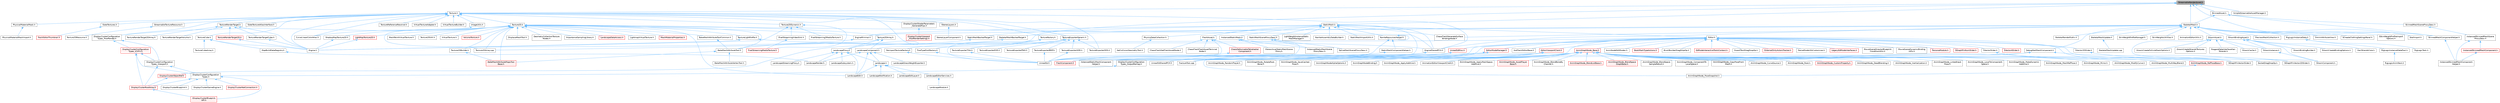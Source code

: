digraph "StreamableRenderAsset.h"
{
 // INTERACTIVE_SVG=YES
 // LATEX_PDF_SIZE
  bgcolor="transparent";
  edge [fontname=Helvetica,fontsize=10,labelfontname=Helvetica,labelfontsize=10];
  node [fontname=Helvetica,fontsize=10,shape=box,height=0.2,width=0.4];
  Node1 [id="Node000001",label="StreamableRenderAsset.h",height=0.2,width=0.4,color="gray40", fillcolor="grey60", style="filled", fontcolor="black",tooltip=" "];
  Node1 -> Node2 [id="edge1_Node000001_Node000002",dir="back",color="steelblue1",style="solid",tooltip=" "];
  Node2 [id="Node000002",label="LandscapeComponent.h",height=0.2,width=0.4,color="grey40", fillcolor="white", style="filled",URL="$d4/dba/LandscapeComponent_8h.html",tooltip=" "];
  Node2 -> Node3 [id="edge2_Node000002_Node000003",dir="back",color="steelblue1",style="solid",tooltip=" "];
  Node3 [id="Node000003",label="Landscape.h",height=0.2,width=0.4,color="grey40", fillcolor="white", style="filled",URL="$d5/dd6/Landscape_8h.html",tooltip=" "];
  Node3 -> Node4 [id="edge3_Node000003_Node000004",dir="back",color="steelblue1",style="solid",tooltip=" "];
  Node4 [id="Node000004",label="LandscapeEdit.h",height=0.2,width=0.4,color="grey40", fillcolor="white", style="filled",URL="$df/d61/LandscapeEdit_8h.html",tooltip=" "];
  Node3 -> Node5 [id="edge4_Node000003_Node000005",dir="back",color="steelblue1",style="solid",tooltip=" "];
  Node5 [id="Node000005",label="LandscapeEditLayer.h",height=0.2,width=0.4,color="grey40", fillcolor="white", style="filled",URL="$d2/d34/LandscapeEditLayer_8h.html",tooltip=" "];
  Node3 -> Node6 [id="edge5_Node000003_Node000006",dir="back",color="steelblue1",style="solid",tooltip=" "];
  Node6 [id="Node000006",label="LandscapeEditorServices.h",height=0.2,width=0.4,color="grey40", fillcolor="white", style="filled",URL="$d0/de9/LandscapeEditorServices_8h.html",tooltip=" "];
  Node6 -> Node7 [id="edge6_Node000006_Node000007",dir="back",color="steelblue1",style="solid",tooltip=" "];
  Node7 [id="Node000007",label="LandscapeModule.h",height=0.2,width=0.4,color="grey40", fillcolor="white", style="filled",URL="$db/d88/LandscapeModule_8h.html",tooltip=" "];
  Node3 -> Node8 [id="edge7_Node000003_Node000008",dir="back",color="steelblue1",style="solid",tooltip=" "];
  Node8 [id="Node000008",label="LandscapeNotification.h",height=0.2,width=0.4,color="grey40", fillcolor="white", style="filled",URL="$d7/de3/LandscapeNotification_8h.html",tooltip=" "];
  Node2 -> Node4 [id="edge8_Node000002_Node000004",dir="back",color="steelblue1",style="solid",tooltip=" "];
  Node2 -> Node9 [id="edge9_Node000002_Node000009",dir="back",color="steelblue1",style="solid",tooltip=" "];
  Node9 [id="Node000009",label="LandscapeGrassWeightExporter.h",height=0.2,width=0.4,color="grey40", fillcolor="white", style="filled",URL="$de/d64/LandscapeGrassWeightExporter_8h.html",tooltip=" "];
  Node2 -> Node10 [id="edge10_Node000002_Node000010",dir="back",color="steelblue1",style="solid",tooltip=" "];
  Node10 [id="Node000010",label="LandscapeRender.h",height=0.2,width=0.4,color="grey40", fillcolor="white", style="filled",URL="$df/d67/LandscapeRender_8h.html",tooltip=" "];
  Node1 -> Node11 [id="edge11_Node000001_Node000011",dir="back",color="steelblue1",style="solid",tooltip=" "];
  Node11 [id="Node000011",label="SimpleStreamableAssetManager.h",height=0.2,width=0.4,color="grey40", fillcolor="white", style="filled",URL="$df/d02/SimpleStreamableAssetManager_8h.html",tooltip=" "];
  Node1 -> Node12 [id="edge12_Node000001_Node000012",dir="back",color="steelblue1",style="solid",tooltip=" "];
  Node12 [id="Node000012",label="SkeletalMesh.h",height=0.2,width=0.4,color="grey40", fillcolor="white", style="filled",URL="$d6/de7/SkeletalMesh_8h.html",tooltip=" "];
  Node12 -> Node13 [id="edge13_Node000012_Node000013",dir="back",color="steelblue1",style="solid",tooltip=" "];
  Node13 [id="Node000013",label="AnimationEditorUtils.h",height=0.2,width=0.4,color="grey40", fillcolor="white", style="filled",URL="$df/d23/AnimationEditorUtils_8h.html",tooltip=" "];
  Node12 -> Node14 [id="edge14_Node000012_Node000014",dir="back",color="steelblue1",style="solid",tooltip=" "];
  Node14 [id="Node000014",label="ChaosFleshGenerateSurface\lBindingsNode.h",height=0.2,width=0.4,color="grey40", fillcolor="white", style="filled",URL="$db/dca/ChaosFleshGenerateSurfaceBindingsNode_8h.html",tooltip=" "];
  Node12 -> Node15 [id="edge15_Node000012_Node000015",dir="back",color="steelblue1",style="solid",tooltip=" "];
  Node15 [id="Node000015",label="DebugSkelMeshComponent.h",height=0.2,width=0.4,color="grey40", fillcolor="white", style="filled",URL="$d5/d33/DebugSkelMeshComponent_8h.html",tooltip=" "];
  Node15 -> Node16 [id="edge16_Node000015_Node000016",dir="back",color="steelblue1",style="solid",tooltip=" "];
  Node16 [id="Node000016",label="AnimationEditorViewportClient.h",height=0.2,width=0.4,color="grey40", fillcolor="white", style="filled",URL="$d1/d45/AnimationEditorViewportClient_8h.html",tooltip=" "];
  Node15 -> Node17 [id="edge17_Node000015_Node000017",dir="back",color="steelblue1",style="solid",tooltip=" "];
  Node17 [id="Node000017",label="SocketDragDropOp.h",height=0.2,width=0.4,color="grey40", fillcolor="white", style="filled",URL="$d2/d53/SocketDragDropOp_8h.html",tooltip=" "];
  Node15 -> Node18 [id="edge18_Node000015_Node000018",dir="back",color="steelblue1",style="solid",tooltip=" "];
  Node18 [id="Node000018",label="UnrealEd.h",height=0.2,width=0.4,color="grey40", fillcolor="white", style="filled",URL="$d2/d5f/UnrealEd_8h.html",tooltip=" "];
  Node12 -> Node19 [id="edge19_Node000012_Node000019",dir="back",color="steelblue1",style="solid",tooltip=" "];
  Node19 [id="Node000019",label="EngineMinimal.h",height=0.2,width=0.4,color="grey40", fillcolor="white", style="filled",URL="$d0/d2c/EngineMinimal_8h.html",tooltip=" "];
  Node19 -> Node20 [id="edge20_Node000019_Node000020",dir="back",color="steelblue1",style="solid",tooltip=" "];
  Node20 [id="Node000020",label="Engine.h",height=0.2,width=0.4,color="grey40", fillcolor="white", style="filled",URL="$d1/d34/Public_2Engine_8h.html",tooltip=" "];
  Node12 -> Node21 [id="edge21_Node000012_Node000021",dir="back",color="steelblue1",style="solid",tooltip=" "];
  Node21 [id="Node000021",label="EngineSharedPCH.h",height=0.2,width=0.4,color="grey40", fillcolor="white", style="filled",URL="$dc/dbb/EngineSharedPCH_8h.html",tooltip=" "];
  Node21 -> Node22 [id="edge22_Node000021_Node000022",dir="back",color="steelblue1",style="solid",tooltip=" "];
  Node22 [id="Node000022",label="UnrealEdSharedPCH.h",height=0.2,width=0.4,color="grey40", fillcolor="white", style="filled",URL="$d1/de6/UnrealEdSharedPCH_8h.html",tooltip=" "];
  Node12 -> Node23 [id="edge23_Node000012_Node000023",dir="back",color="steelblue1",style="solid",tooltip=" "];
  Node23 [id="Node000023",label="GroomAsset.h",height=0.2,width=0.4,color="grey40", fillcolor="white", style="filled",URL="$d8/df1/GroomAsset_8h.html",tooltip=" "];
  Node23 -> Node24 [id="edge24_Node000023_Node000024",dir="back",color="steelblue1",style="solid",tooltip=" "];
  Node24 [id="Node000024",label="GroomCache.h",height=0.2,width=0.4,color="grey40", fillcolor="white", style="filled",URL="$d7/d6e/GroomCache_8h.html",tooltip=" "];
  Node23 -> Node25 [id="edge25_Node000023_Node000025",dir="back",color="steelblue1",style="solid",tooltip=" "];
  Node25 [id="Node000025",label="GroomComponent.h",height=0.2,width=0.4,color="grey40", fillcolor="white", style="filled",URL="$de/d2e/GroomComponent_8h.html",tooltip=" "];
  Node23 -> Node26 [id="edge26_Node000023_Node000026",dir="back",color="steelblue1",style="solid",tooltip=" "];
  Node26 [id="Node000026",label="GroomCreateFollicleMaskOptions.h",height=0.2,width=0.4,color="grey40", fillcolor="white", style="filled",URL="$d7/d8b/GroomCreateFollicleMaskOptions_8h.html",tooltip=" "];
  Node23 -> Node27 [id="edge27_Node000023_Node000027",dir="back",color="steelblue1",style="solid",tooltip=" "];
  Node27 [id="Node000027",label="GroomCreateStrandsTextures\lOptions.h",height=0.2,width=0.4,color="grey40", fillcolor="white", style="filled",URL="$da/dfc/GroomCreateStrandsTexturesOptions_8h.html",tooltip=" "];
  Node23 -> Node28 [id="edge28_Node000023_Node000028",dir="back",color="steelblue1",style="solid",tooltip=" "];
  Node28 [id="Node000028",label="GroomInstance.h",height=0.2,width=0.4,color="grey40", fillcolor="white", style="filled",URL="$dd/d47/GroomInstance_8h.html",tooltip=" "];
  Node28 -> Node25 [id="edge29_Node000028_Node000025",dir="back",color="steelblue1",style="solid",tooltip=" "];
  Node23 -> Node29 [id="edge30_Node000023_Node000029",dir="back",color="steelblue1",style="solid",tooltip=" "];
  Node29 [id="Node000029",label="NiagaraDataInterfaceHair\lStrands.h",height=0.2,width=0.4,color="grey40", fillcolor="white", style="filled",URL="$da/dd2/NiagaraDataInterfaceHairStrands_8h.html",tooltip=" "];
  Node12 -> Node30 [id="edge31_Node000012_Node000030",dir="back",color="steelblue1",style="solid",tooltip=" "];
  Node30 [id="Node000030",label="GroomBindingAsset.h",height=0.2,width=0.4,color="grey40", fillcolor="white", style="filled",URL="$de/d26/GroomBindingAsset_8h.html",tooltip=" "];
  Node30 -> Node31 [id="edge32_Node000030_Node000031",dir="back",color="steelblue1",style="solid",tooltip=" "];
  Node31 [id="Node000031",label="GroomBindingBuilder.h",height=0.2,width=0.4,color="grey40", fillcolor="white", style="filled",URL="$d2/d2f/GroomBindingBuilder_8h.html",tooltip=" "];
  Node30 -> Node25 [id="edge33_Node000030_Node000025",dir="back",color="steelblue1",style="solid",tooltip=" "];
  Node30 -> Node32 [id="edge34_Node000030_Node000032",dir="back",color="steelblue1",style="solid",tooltip=" "];
  Node32 [id="Node000032",label="GroomCreateBindingOptions.h",height=0.2,width=0.4,color="grey40", fillcolor="white", style="filled",URL="$d5/dba/GroomCreateBindingOptions_8h.html",tooltip=" "];
  Node30 -> Node28 [id="edge35_Node000030_Node000028",dir="back",color="steelblue1",style="solid",tooltip=" "];
  Node30 -> Node33 [id="edge36_Node000030_Node000033",dir="back",color="steelblue1",style="solid",tooltip=" "];
  Node33 [id="Node000033",label="HairStrandsCore.h",height=0.2,width=0.4,color="grey40", fillcolor="white", style="filled",URL="$d7/def/HairStrandsCore_8h.html",tooltip=" "];
  Node12 -> Node34 [id="edge37_Node000012_Node000034",dir="back",color="steelblue1",style="solid",tooltip=" "];
  Node34 [id="Node000034",label="PreviewMeshCollection.h",height=0.2,width=0.4,color="grey40", fillcolor="white", style="filled",URL="$dc/d45/PreviewMeshCollection_8h.html",tooltip=" "];
  Node12 -> Node35 [id="edge38_Node000012_Node000035",dir="back",color="steelblue1",style="solid",tooltip=" "];
  Node35 [id="Node000035",label="RigLogicInstanceData.h",height=0.2,width=0.4,color="grey40", fillcolor="white", style="filled",URL="$d5/d38/RigLogicInstanceData_8h.html",tooltip=" "];
  Node35 -> Node36 [id="edge39_Node000035_Node000036",dir="back",color="steelblue1",style="solid",tooltip=" "];
  Node36 [id="Node000036",label="RigLogicInstanceDataPool.h",height=0.2,width=0.4,color="grey40", fillcolor="white", style="filled",URL="$d3/df0/RigLogicInstanceDataPool_8h.html",tooltip=" "];
  Node36 -> Node37 [id="edge40_Node000036_Node000037",dir="back",color="steelblue1",style="solid",tooltip=" "];
  Node37 [id="Node000037",label="RigLogicAnimNext.h",height=0.2,width=0.4,color="grey40", fillcolor="white", style="filled",URL="$d6/dae/RigLogicAnimNext_8h.html",tooltip=" "];
  Node35 -> Node38 [id="edge41_Node000035_Node000038",dir="back",color="steelblue1",style="solid",tooltip=" "];
  Node38 [id="Node000038",label="RigLogicTask.h",height=0.2,width=0.4,color="grey40", fillcolor="white", style="filled",URL="$dd/de7/RigLogicTask_8h.html",tooltip=" "];
  Node12 -> Node39 [id="edge42_Node000012_Node000039",dir="back",color="steelblue1",style="solid",tooltip=" "];
  Node39 [id="Node000039",label="SAnimAttributeView.h",height=0.2,width=0.4,color="grey40", fillcolor="white", style="filled",URL="$df/d42/SAnimAttributeView_8h.html",tooltip=" "];
  Node12 -> Node40 [id="edge43_Node000012_Node000040",dir="back",color="steelblue1",style="solid",tooltip=" "];
  Node40 [id="Node000040",label="SCreateClothingSettingsPanel.h",height=0.2,width=0.4,color="grey40", fillcolor="white", style="filled",URL="$d1/d49/SCreateClothingSettingsPanel_8h.html",tooltip=" "];
  Node12 -> Node41 [id="edge44_Node000012_Node000041",dir="back",color="steelblue1",style="solid",tooltip=" "];
  Node41 [id="Node000041",label="SSkinWeightProfileImport\lOptions.h",height=0.2,width=0.4,color="grey40", fillcolor="white", style="filled",URL="$d9/d21/SSkinWeightProfileImportOptions_8h.html",tooltip=" "];
  Node12 -> Node42 [id="edge45_Node000012_Node000042",dir="back",color="steelblue1",style="solid",tooltip=" "];
  Node42 [id="Node000042",label="SkelImport.h",height=0.2,width=0.4,color="grey40", fillcolor="white", style="filled",URL="$d2/d8b/SkelImport_8h.html",tooltip=" "];
  Node12 -> Node43 [id="edge46_Node000012_Node000043",dir="back",color="steelblue1",style="solid",tooltip=" "];
  Node43 [id="Node000043",label="SkeletalMeshBackedTarget.h",height=0.2,width=0.4,color="grey40", fillcolor="white", style="filled",URL="$d7/da8/SkeletalMeshBackedTarget_8h.html",tooltip=" "];
  Node43 -> Node44 [id="edge47_Node000043_Node000044",dir="back",color="steelblue1",style="solid",tooltip=" "];
  Node44 [id="Node000044",label="BakeMeshAttributeTool.h",height=0.2,width=0.4,color="grey40", fillcolor="white", style="filled",URL="$d0/d82/BakeMeshAttributeTool_8h.html",tooltip=" "];
  Node44 -> Node45 [id="edge48_Node000044_Node000045",dir="back",color="steelblue1",style="solid",tooltip=" "];
  Node45 [id="Node000045",label="BakeMeshAttributeMapsTool\lBase.h",height=0.2,width=0.4,color="red", fillcolor="#FFF0F0", style="filled",URL="$dc/d68/BakeMeshAttributeMapsToolBase_8h.html",tooltip=" "];
  Node44 -> Node48 [id="edge49_Node000044_Node000048",dir="back",color="steelblue1",style="solid",tooltip=" "];
  Node48 [id="Node000048",label="BakeMeshAttributeVertexTool.h",height=0.2,width=0.4,color="grey40", fillcolor="white", style="filled",URL="$d6/d76/BakeMeshAttributeVertexTool_8h.html",tooltip=" "];
  Node12 -> Node49 [id="edge50_Node000012_Node000049",dir="back",color="steelblue1",style="solid",tooltip=" "];
  Node49 [id="Node000049",label="SkeletalMeshUpdate.h",height=0.2,width=0.4,color="grey40", fillcolor="white", style="filled",URL="$df/d79/SkeletalMeshUpdate_8h.html",tooltip=" "];
  Node49 -> Node50 [id="edge51_Node000049_Node000050",dir="back",color="steelblue1",style="solid",tooltip=" "];
  Node50 [id="Node000050",label="SkeletalMeshUpdate.cpp",height=0.2,width=0.4,color="grey40", fillcolor="white", style="filled",URL="$db/d45/SkeletalMeshUpdate_8cpp.html",tooltip=" "];
  Node12 -> Node51 [id="edge52_Node000012_Node000051",dir="back",color="steelblue1",style="solid",tooltip=" "];
  Node51 [id="Node000051",label="SkeletalRenderPublic.h",height=0.2,width=0.4,color="grey40", fillcolor="white", style="filled",URL="$d5/d40/SkeletalRenderPublic_8h.html",tooltip=" "];
  Node12 -> Node52 [id="edge53_Node000012_Node000052",dir="back",color="steelblue1",style="solid",tooltip=" "];
  Node52 [id="Node000052",label="SkinWeightProfileManager.h",height=0.2,width=0.4,color="grey40", fillcolor="white", style="filled",URL="$d4/d83/SkinWeightProfileManager_8h.html",tooltip=" "];
  Node12 -> Node53 [id="edge54_Node000012_Node000053",dir="back",color="steelblue1",style="solid",tooltip=" "];
  Node53 [id="Node000053",label="SkinWeightsUtilities.h",height=0.2,width=0.4,color="grey40", fillcolor="white", style="filled",URL="$d1/d40/SkinWeightsUtilities_8h.html",tooltip=" "];
  Node12 -> Node54 [id="edge55_Node000012_Node000054",dir="back",color="steelblue1",style="solid",tooltip=" "];
  Node54 [id="Node000054",label="SkinnedMeshComponentHelper.h",height=0.2,width=0.4,color="grey40", fillcolor="white", style="filled",URL="$db/d81/SkinnedMeshComponentHelper_8h.html",tooltip=" "];
  Node54 -> Node55 [id="edge56_Node000054_Node000055",dir="back",color="steelblue1",style="solid",tooltip=" "];
  Node55 [id="Node000055",label="InstancedSkinnedMeshComponent\lHelper.h",height=0.2,width=0.4,color="grey40", fillcolor="white", style="filled",URL="$d1/d86/InstancedSkinnedMeshComponentHelper_8h.html",tooltip=" "];
  Node1 -> Node56 [id="edge57_Node000001_Node000056",dir="back",color="steelblue1",style="solid",tooltip=" "];
  Node56 [id="Node000056",label="SkinnedAsset.h",height=0.2,width=0.4,color="grey40", fillcolor="white", style="filled",URL="$de/d32/SkinnedAsset_8h.html",tooltip=" "];
  Node56 -> Node12 [id="edge58_Node000056_Node000012",dir="back",color="steelblue1",style="solid",tooltip=" "];
  Node56 -> Node54 [id="edge59_Node000056_Node000054",dir="back",color="steelblue1",style="solid",tooltip=" "];
  Node56 -> Node57 [id="edge60_Node000056_Node000057",dir="back",color="steelblue1",style="solid",tooltip=" "];
  Node57 [id="Node000057",label="SkinnedMeshSceneProxyDesc.h",height=0.2,width=0.4,color="grey40", fillcolor="white", style="filled",URL="$dd/d6b/SkinnedMeshSceneProxyDesc_8h.html",tooltip=" "];
  Node57 -> Node58 [id="edge61_Node000057_Node000058",dir="back",color="steelblue1",style="solid",tooltip=" "];
  Node58 [id="Node000058",label="InstancedSkinnedMeshScene\lProxyDesc.h",height=0.2,width=0.4,color="grey40", fillcolor="white", style="filled",URL="$d7/d6c/InstancedSkinnedMeshSceneProxyDesc_8h.html",tooltip=" "];
  Node58 -> Node59 [id="edge62_Node000058_Node000059",dir="back",color="steelblue1",style="solid",tooltip=" "];
  Node59 [id="Node000059",label="InstancedSkinnedMeshComponent.h",height=0.2,width=0.4,color="red", fillcolor="#FFF0F0", style="filled",URL="$d7/da7/InstancedSkinnedMeshComponent_8h.html",tooltip=" "];
  Node59 -> Node55 [id="edge63_Node000059_Node000055",dir="back",color="steelblue1",style="solid",tooltip=" "];
  Node58 -> Node55 [id="edge64_Node000058_Node000055",dir="back",color="steelblue1",style="solid",tooltip=" "];
  Node1 -> Node54 [id="edge65_Node000001_Node000054",dir="back",color="steelblue1",style="solid",tooltip=" "];
  Node1 -> Node61 [id="edge66_Node000001_Node000061",dir="back",color="steelblue1",style="solid",tooltip=" "];
  Node61 [id="Node000061",label="StaticMesh.h",height=0.2,width=0.4,color="grey40", fillcolor="white", style="filled",URL="$dc/d8f/StaticMesh_8h.html",tooltip=" "];
  Node61 -> Node14 [id="edge67_Node000061_Node000014",dir="back",color="steelblue1",style="solid",tooltip=" "];
  Node61 -> Node62 [id="edge68_Node000061_Node000062",dir="back",color="steelblue1",style="solid",tooltip=" "];
  Node62 [id="Node000062",label="DisplayClusterConfiguration\lTypes_OutputRemap.h",height=0.2,width=0.4,color="grey40", fillcolor="white", style="filled",URL="$d9/d4f/DisplayClusterConfigurationTypes__OutputRemap_8h.html",tooltip=" "];
  Node62 -> Node63 [id="edge69_Node000062_Node000063",dir="back",color="steelblue1",style="solid",tooltip=" "];
  Node63 [id="Node000063",label="DisplayClusterConfiguration\lTypes.h",height=0.2,width=0.4,color="grey40", fillcolor="white", style="filled",URL="$d5/dc6/DisplayClusterConfigurationTypes_8h.html",tooltip=" "];
  Node63 -> Node64 [id="edge70_Node000063_Node000064",dir="back",color="steelblue1",style="solid",tooltip=" "];
  Node64 [id="Node000064",label="DisplayClusterBlueprint.h",height=0.2,width=0.4,color="grey40", fillcolor="white", style="filled",URL="$d0/d44/DisplayClusterBlueprint_8h.html",tooltip=" "];
  Node63 -> Node65 [id="edge71_Node000063_Node000065",dir="back",color="steelblue1",style="solid",tooltip=" "];
  Node65 [id="Node000065",label="DisplayClusterGameEngine.h",height=0.2,width=0.4,color="grey40", fillcolor="white", style="filled",URL="$da/d8f/DisplayClusterGameEngine_8h.html",tooltip=" "];
  Node63 -> Node66 [id="edge72_Node000063_Node000066",dir="back",color="steelblue1",style="solid",tooltip=" "];
  Node66 [id="Node000066",label="DisplayClusterNetConnection.h",height=0.2,width=0.4,color="red", fillcolor="#FFF0F0", style="filled",URL="$d0/df0/DisplayClusterNetConnection_8h.html",tooltip=" "];
  Node63 -> Node68 [id="edge73_Node000063_Node000068",dir="back",color="steelblue1",style="solid",tooltip=" "];
  Node68 [id="Node000068",label="DisplayClusterRootActor.h",height=0.2,width=0.4,color="red", fillcolor="#FFF0F0", style="filled",URL="$d0/d41/DisplayClusterRootActor_8h.html",tooltip=" "];
  Node68 -> Node71 [id="edge74_Node000068_Node000071",dir="back",color="steelblue1",style="solid",tooltip=" "];
  Node71 [id="Node000071",label="IDisplayClusterBlueprint\lAPI.h",height=0.2,width=0.4,color="red", fillcolor="#FFF0F0", style="filled",URL="$d6/dd6/IDisplayClusterBlueprintAPI_8h.html",tooltip=" "];
  Node63 -> Node71 [id="edge75_Node000063_Node000071",dir="back",color="steelblue1",style="solid",tooltip=" "];
  Node61 -> Node73 [id="edge76_Node000061_Node000073",dir="back",color="steelblue1",style="solid",tooltip=" "];
  Node73 [id="Node000073",label="Editor.h",height=0.2,width=0.4,color="grey40", fillcolor="white", style="filled",URL="$de/d6e/Editor_8h.html",tooltip=" "];
  Node73 -> Node74 [id="edge77_Node000073_Node000074",dir="back",color="steelblue1",style="solid",tooltip=" "];
  Node74 [id="Node000074",label="AnimGraphNode_Base.h",height=0.2,width=0.4,color="red", fillcolor="#FFF0F0", style="filled",URL="$d0/dfb/AnimGraphNode__Base_8h.html",tooltip=" "];
  Node74 -> Node75 [id="edge78_Node000074_Node000075",dir="back",color="steelblue1",style="solid",tooltip=" "];
  Node75 [id="Node000075",label="AnimGraphNodeAlphaOptions.h",height=0.2,width=0.4,color="grey40", fillcolor="white", style="filled",URL="$d6/df6/AnimGraphNodeAlphaOptions_8h.html",tooltip=" "];
  Node74 -> Node76 [id="edge79_Node000074_Node000076",dir="back",color="steelblue1",style="solid",tooltip=" "];
  Node76 [id="Node000076",label="AnimGraphNodeBinding.h",height=0.2,width=0.4,color="grey40", fillcolor="white", style="filled",URL="$d6/d3b/AnimGraphNodeBinding_8h.html",tooltip=" "];
  Node74 -> Node77 [id="edge80_Node000074_Node000077",dir="back",color="steelblue1",style="solid",tooltip=" "];
  Node77 [id="Node000077",label="AnimGraphNode_ApplyAdditive.h",height=0.2,width=0.4,color="grey40", fillcolor="white", style="filled",URL="$da/d67/AnimGraphNode__ApplyAdditive_8h.html",tooltip=" "];
  Node74 -> Node78 [id="edge81_Node000074_Node000078",dir="back",color="steelblue1",style="solid",tooltip=" "];
  Node78 [id="Node000078",label="AnimGraphNode_ApplyMeshSpace\lAdditive.h",height=0.2,width=0.4,color="grey40", fillcolor="white", style="filled",URL="$dd/dc4/AnimGraphNode__ApplyMeshSpaceAdditive_8h.html",tooltip=" "];
  Node74 -> Node79 [id="edge82_Node000074_Node000079",dir="back",color="steelblue1",style="solid",tooltip=" "];
  Node79 [id="Node000079",label="AnimGraphNode_AssetPlayer\lBase.h",height=0.2,width=0.4,color="red", fillcolor="#FFF0F0", style="filled",URL="$d1/d4f/AnimGraphNode__AssetPlayerBase_8h.html",tooltip=" "];
  Node74 -> Node91 [id="edge83_Node000074_Node000091",dir="back",color="steelblue1",style="solid",tooltip=" "];
  Node91 [id="Node000091",label="AnimGraphNode_BlendBoneBy\lChannel.h",height=0.2,width=0.4,color="grey40", fillcolor="white", style="filled",URL="$de/da9/AnimGraphNode__BlendBoneByChannel_8h.html",tooltip=" "];
  Node74 -> Node92 [id="edge84_Node000074_Node000092",dir="back",color="steelblue1",style="solid",tooltip=" "];
  Node92 [id="Node000092",label="AnimGraphNode_BlendListBase.h",height=0.2,width=0.4,color="red", fillcolor="#FFF0F0", style="filled",URL="$d7/d20/AnimGraphNode__BlendListBase_8h.html",tooltip=" "];
  Node74 -> Node97 [id="edge85_Node000074_Node000097",dir="back",color="steelblue1",style="solid",tooltip=" "];
  Node97 [id="Node000097",label="AnimGraphNode_BlendSpace\lGraphBase.h",height=0.2,width=0.4,color="red", fillcolor="#FFF0F0", style="filled",URL="$d6/d44/AnimGraphNode__BlendSpaceGraphBase_8h.html",tooltip=" "];
  Node74 -> Node100 [id="edge86_Node000074_Node000100",dir="back",color="steelblue1",style="solid",tooltip=" "];
  Node100 [id="Node000100",label="AnimGraphNode_BlendSpace\lSampleResult.h",height=0.2,width=0.4,color="grey40", fillcolor="white", style="filled",URL="$de/df8/AnimGraphNode__BlendSpaceSampleResult_8h.html",tooltip=" "];
  Node74 -> Node101 [id="edge87_Node000074_Node000101",dir="back",color="steelblue1",style="solid",tooltip=" "];
  Node101 [id="Node000101",label="AnimGraphNode_ComponentTo\lLocalSpace.h",height=0.2,width=0.4,color="grey40", fillcolor="white", style="filled",URL="$d1/d3f/AnimGraphNode__ComponentToLocalSpace_8h.html",tooltip=" "];
  Node74 -> Node102 [id="edge88_Node000074_Node000102",dir="back",color="steelblue1",style="solid",tooltip=" "];
  Node102 [id="Node000102",label="AnimGraphNode_CopyPoseFrom\lMesh.h",height=0.2,width=0.4,color="grey40", fillcolor="white", style="filled",URL="$d6/d71/AnimGraphNode__CopyPoseFromMesh_8h.html",tooltip=" "];
  Node74 -> Node103 [id="edge89_Node000074_Node000103",dir="back",color="steelblue1",style="solid",tooltip=" "];
  Node103 [id="Node000103",label="AnimGraphNode_CurveSource.h",height=0.2,width=0.4,color="grey40", fillcolor="white", style="filled",URL="$dc/de5/AnimGraphNode__CurveSource_8h.html",tooltip=" "];
  Node74 -> Node104 [id="edge90_Node000074_Node000104",dir="back",color="steelblue1",style="solid",tooltip=" "];
  Node104 [id="Node000104",label="AnimGraphNode_CustomProperty.h",height=0.2,width=0.4,color="red", fillcolor="#FFF0F0", style="filled",URL="$d8/d3f/AnimGraphNode__CustomProperty_8h.html",tooltip=" "];
  Node74 -> Node108 [id="edge91_Node000074_Node000108",dir="back",color="steelblue1",style="solid",tooltip=" "];
  Node108 [id="Node000108",label="AnimGraphNode_DeadBlending.h",height=0.2,width=0.4,color="grey40", fillcolor="white", style="filled",URL="$d8/d73/AnimGraphNode__DeadBlending_8h.html",tooltip=" "];
  Node74 -> Node109 [id="edge92_Node000074_Node000109",dir="back",color="steelblue1",style="solid",tooltip=" "];
  Node109 [id="Node000109",label="AnimGraphNode_Inertialization.h",height=0.2,width=0.4,color="grey40", fillcolor="white", style="filled",URL="$d7/d66/AnimGraphNode__Inertialization_8h.html",tooltip=" "];
  Node74 -> Node110 [id="edge93_Node000074_Node000110",dir="back",color="steelblue1",style="solid",tooltip=" "];
  Node110 [id="Node000110",label="AnimGraphNode_LinkedInput\lPose.h",height=0.2,width=0.4,color="grey40", fillcolor="white", style="filled",URL="$d7/d8c/AnimGraphNode__LinkedInputPose_8h.html",tooltip=" "];
  Node74 -> Node111 [id="edge94_Node000074_Node000111",dir="back",color="steelblue1",style="solid",tooltip=" "];
  Node111 [id="Node000111",label="AnimGraphNode_LocalToComponent\lSpace.h",height=0.2,width=0.4,color="grey40", fillcolor="white", style="filled",URL="$d6/d01/AnimGraphNode__LocalToComponentSpace_8h.html",tooltip=" "];
  Node74 -> Node112 [id="edge95_Node000074_Node000112",dir="back",color="steelblue1",style="solid",tooltip=" "];
  Node112 [id="Node000112",label="AnimGraphNode_MakeDynamic\lAdditive.h",height=0.2,width=0.4,color="grey40", fillcolor="white", style="filled",URL="$d4/dc9/AnimGraphNode__MakeDynamicAdditive_8h.html",tooltip=" "];
  Node74 -> Node113 [id="edge96_Node000074_Node000113",dir="back",color="steelblue1",style="solid",tooltip=" "];
  Node113 [id="Node000113",label="AnimGraphNode_MeshRefPose.h",height=0.2,width=0.4,color="grey40", fillcolor="white", style="filled",URL="$d3/d58/AnimGraphNode__MeshRefPose_8h.html",tooltip=" "];
  Node74 -> Node114 [id="edge97_Node000074_Node000114",dir="back",color="steelblue1",style="solid",tooltip=" "];
  Node114 [id="Node000114",label="AnimGraphNode_Mirror.h",height=0.2,width=0.4,color="grey40", fillcolor="white", style="filled",URL="$de/d96/AnimGraphNode__Mirror_8h.html",tooltip=" "];
  Node74 -> Node115 [id="edge98_Node000074_Node000115",dir="back",color="steelblue1",style="solid",tooltip=" "];
  Node115 [id="Node000115",label="AnimGraphNode_ModifyCurve.h",height=0.2,width=0.4,color="grey40", fillcolor="white", style="filled",URL="$d5/d09/AnimGraphNode__ModifyCurve_8h.html",tooltip=" "];
  Node74 -> Node116 [id="edge99_Node000074_Node000116",dir="back",color="steelblue1",style="solid",tooltip=" "];
  Node116 [id="Node000116",label="AnimGraphNode_MultiWayBlend.h",height=0.2,width=0.4,color="grey40", fillcolor="white", style="filled",URL="$dd/dcb/AnimGraphNode__MultiWayBlend_8h.html",tooltip=" "];
  Node74 -> Node117 [id="edge100_Node000074_Node000117",dir="back",color="steelblue1",style="solid",tooltip=" "];
  Node117 [id="Node000117",label="AnimGraphNode_PoseSnapshot.h",height=0.2,width=0.4,color="grey40", fillcolor="white", style="filled",URL="$d1/d92/AnimGraphNode__PoseSnapshot_8h.html",tooltip=" "];
  Node74 -> Node118 [id="edge101_Node000074_Node000118",dir="back",color="steelblue1",style="solid",tooltip=" "];
  Node118 [id="Node000118",label="AnimGraphNode_RandomPlayer.h",height=0.2,width=0.4,color="grey40", fillcolor="white", style="filled",URL="$dc/d48/AnimGraphNode__RandomPlayer_8h.html",tooltip=" "];
  Node74 -> Node119 [id="edge102_Node000074_Node000119",dir="back",color="steelblue1",style="solid",tooltip=" "];
  Node119 [id="Node000119",label="AnimGraphNode_RefPoseBase.h",height=0.2,width=0.4,color="red", fillcolor="#FFF0F0", style="filled",URL="$d8/d34/AnimGraphNode__RefPoseBase_8h.html",tooltip=" "];
  Node119 -> Node117 [id="edge103_Node000119_Node000117",dir="back",color="steelblue1",style="solid",tooltip=" "];
  Node74 -> Node122 [id="edge104_Node000074_Node000122",dir="back",color="steelblue1",style="solid",tooltip=" "];
  Node122 [id="Node000122",label="AnimGraphNode_Root.h",height=0.2,width=0.4,color="grey40", fillcolor="white", style="filled",URL="$d2/d39/AnimGraphNode__Root_8h.html",tooltip=" "];
  Node74 -> Node123 [id="edge105_Node000074_Node000123",dir="back",color="steelblue1",style="solid",tooltip=" "];
  Node123 [id="Node000123",label="AnimGraphNode_RotateRoot\lBone.h",height=0.2,width=0.4,color="grey40", fillcolor="white", style="filled",URL="$d4/de0/AnimGraphNode__RotateRootBone_8h.html",tooltip=" "];
  Node74 -> Node124 [id="edge106_Node000074_Node000124",dir="back",color="steelblue1",style="solid",tooltip=" "];
  Node124 [id="Node000124",label="AnimGraphNode_SaveCached\lPose.h",height=0.2,width=0.4,color="grey40", fillcolor="white", style="filled",URL="$df/d5e/AnimGraphNode__SaveCachedPose_8h.html",tooltip=" "];
  Node73 -> Node166 [id="edge107_Node000073_Node000166",dir="back",color="steelblue1",style="solid",tooltip=" "];
  Node166 [id="Node000166",label="AnimNodeEditModes.h",height=0.2,width=0.4,color="grey40", fillcolor="white", style="filled",URL="$db/dde/AnimNodeEditModes_8h.html",tooltip=" "];
  Node73 -> Node167 [id="edge108_Node000073_Node000167",dir="back",color="steelblue1",style="solid",tooltip=" "];
  Node167 [id="Node000167",label="BookMarkTypeActions.h",height=0.2,width=0.4,color="red", fillcolor="#FFF0F0", style="filled",URL="$d0/d2f/BookMarkTypeActions_8h.html",tooltip=" "];
  Node73 -> Node169 [id="edge109_Node000073_Node000169",dir="back",color="steelblue1",style="solid",tooltip=" "];
  Node169 [id="Node000169",label="BrushBuilderDragDropOp.h",height=0.2,width=0.4,color="grey40", fillcolor="white", style="filled",URL="$d9/d56/BrushBuilderDragDropOp_8h.html",tooltip=" "];
  Node73 -> Node170 [id="edge110_Node000073_Node000170",dir="back",color="steelblue1",style="solid",tooltip=" "];
  Node170 [id="Node000170",label="DisplayClusterObjectRef.h",height=0.2,width=0.4,color="red", fillcolor="#FFF0F0", style="filled",URL="$d9/d87/DisplayClusterObjectRef_8h.html",tooltip=" "];
  Node170 -> Node68 [id="edge111_Node000170_Node000068",dir="back",color="steelblue1",style="solid",tooltip=" "];
  Node73 -> Node173 [id="edge112_Node000073_Node000173",dir="back",color="steelblue1",style="solid",tooltip=" "];
  Node173 [id="Node000173",label="EdModeInteractiveToolsContext.h",height=0.2,width=0.4,color="red", fillcolor="#FFF0F0", style="filled",URL="$d7/da4/EdModeInteractiveToolsContext_8h.html",tooltip=" "];
  Node73 -> Node176 [id="edge113_Node000073_Node000176",dir="back",color="steelblue1",style="solid",tooltip=" "];
  Node176 [id="Node000176",label="EditorModeManager.h",height=0.2,width=0.4,color="red", fillcolor="#FFF0F0", style="filled",URL="$d9/dca/EditorModeManager_8h.html",tooltip=" "];
  Node176 -> Node175 [id="edge114_Node000176_Node000175",dir="back",color="steelblue1",style="solid",tooltip=" "];
  Node175 [id="Node000175",label="FractureTool.cpp",height=0.2,width=0.4,color="grey40", fillcolor="white", style="filled",URL="$dc/d9a/FractureTool_8cpp.html",tooltip=" "];
  Node176 -> Node18 [id="edge115_Node000176_Node000018",dir="back",color="steelblue1",style="solid",tooltip=" "];
  Node73 -> Node182 [id="edge116_Node000073_Node000182",dir="back",color="steelblue1",style="solid",tooltip=" "];
  Node182 [id="Node000182",label="EditorViewportClient.h",height=0.2,width=0.4,color="red", fillcolor="#FFF0F0", style="filled",URL="$d4/d41/EditorViewportClient_8h.html",tooltip=" "];
  Node182 -> Node16 [id="edge117_Node000182_Node000016",dir="back",color="steelblue1",style="solid",tooltip=" "];
  Node182 -> Node18 [id="edge118_Node000182_Node000018",dir="back",color="steelblue1",style="solid",tooltip=" "];
  Node182 -> Node22 [id="edge119_Node000182_Node000022",dir="back",color="steelblue1",style="solid",tooltip=" "];
  Node73 -> Node201 [id="edge120_Node000073_Node000201",dir="back",color="steelblue1",style="solid",tooltip=" "];
  Node201 [id="Node000201",label="ExportTextDragDropOp.h",height=0.2,width=0.4,color="grey40", fillcolor="white", style="filled",URL="$de/d5c/ExportTextDragDropOp_8h.html",tooltip=" "];
  Node73 -> Node202 [id="edge121_Node000073_Node000202",dir="back",color="steelblue1",style="solid",tooltip=" "];
  Node202 [id="Node000202",label="ExternalDirtyActorsTracker.h",height=0.2,width=0.4,color="red", fillcolor="#FFF0F0", style="filled",URL="$db/d89/ExternalDirtyActorsTracker_8h.html",tooltip=" "];
  Node73 -> Node175 [id="edge122_Node000073_Node000175",dir="back",color="steelblue1",style="solid",tooltip=" "];
  Node73 -> Node221 [id="edge123_Node000073_Node000221",dir="back",color="steelblue1",style="solid",tooltip=" "];
  Node221 [id="Node000221",label="GameModeInfoCustomizer.h",height=0.2,width=0.4,color="grey40", fillcolor="white", style="filled",URL="$d5/df3/GameModeInfoCustomizer_8h.html",tooltip=" "];
  Node73 -> Node222 [id="edge124_Node000073_Node000222",dir="back",color="steelblue1",style="solid",tooltip=" "];
  Node222 [id="Node000222",label="LegacyEdModeInterfaces.h",height=0.2,width=0.4,color="red", fillcolor="#FFF0F0", style="filled",URL="$da/d0a/LegacyEdModeInterfaces_8h.html",tooltip=" "];
  Node73 -> Node229 [id="edge125_Node000073_Node000229",dir="back",color="steelblue1",style="solid",tooltip=" "];
  Node229 [id="Node000229",label="MovieSceneDirectorBlueprint\lConditionUtils.h",height=0.2,width=0.4,color="grey40", fillcolor="white", style="filled",URL="$d4/d8a/MovieSceneDirectorBlueprintConditionUtils_8h.html",tooltip=" "];
  Node73 -> Node230 [id="edge126_Node000073_Node000230",dir="back",color="steelblue1",style="solid",tooltip=" "];
  Node230 [id="Node000230",label="MovieSceneDynamicBinding\lUtils.h",height=0.2,width=0.4,color="grey40", fillcolor="white", style="filled",URL="$df/dce/MovieSceneDynamicBindingUtils_8h.html",tooltip=" "];
  Node73 -> Node231 [id="edge127_Node000073_Node000231",dir="back",color="steelblue1",style="solid",tooltip=" "];
  Node231 [id="Node000231",label="PersonaModule.h",height=0.2,width=0.4,color="red", fillcolor="#FFF0F0", style="filled",URL="$de/d74/PersonaModule_8h.html",tooltip=" "];
  Node73 -> Node233 [id="edge128_Node000073_Node000233",dir="back",color="steelblue1",style="solid",tooltip=" "];
  Node233 [id="Node000233",label="SGraphPinNumSlider.h",height=0.2,width=0.4,color="red", fillcolor="#FFF0F0", style="filled",URL="$d5/d00/SGraphPinNumSlider_8h.html",tooltip=" "];
  Node73 -> Node235 [id="edge129_Node000073_Node000235",dir="back",color="steelblue1",style="solid",tooltip=" "];
  Node235 [id="Node000235",label="SGraphPinVector2DSlider.h",height=0.2,width=0.4,color="grey40", fillcolor="white", style="filled",URL="$d7/d05/SGraphPinVector2DSlider_8h.html",tooltip=" "];
  Node73 -> Node236 [id="edge130_Node000073_Node000236",dir="back",color="steelblue1",style="solid",tooltip=" "];
  Node236 [id="Node000236",label="SGraphPinVectorSlider.h",height=0.2,width=0.4,color="grey40", fillcolor="white", style="filled",URL="$dc/d38/SGraphPinVectorSlider_8h.html",tooltip=" "];
  Node73 -> Node237 [id="edge131_Node000073_Node000237",dir="back",color="steelblue1",style="solid",tooltip=" "];
  Node237 [id="Node000237",label="SVector2DSlider.h",height=0.2,width=0.4,color="grey40", fillcolor="white", style="filled",URL="$de/d67/SVector2DSlider_8h.html",tooltip=" "];
  Node237 -> Node235 [id="edge132_Node000237_Node000235",dir="back",color="steelblue1",style="solid",tooltip=" "];
  Node73 -> Node238 [id="edge133_Node000073_Node000238",dir="back",color="steelblue1",style="solid",tooltip=" "];
  Node238 [id="Node000238",label="SVector4Slider.h",height=0.2,width=0.4,color="red", fillcolor="#FFF0F0", style="filled",URL="$d4/dec/SVector4Slider_8h.html",tooltip=" "];
  Node73 -> Node240 [id="edge134_Node000073_Node000240",dir="back",color="steelblue1",style="solid",tooltip=" "];
  Node240 [id="Node000240",label="SVectorSlider.h",height=0.2,width=0.4,color="grey40", fillcolor="white", style="filled",URL="$d2/db5/SVectorSlider_8h.html",tooltip=" "];
  Node240 -> Node236 [id="edge135_Node000240_Node000236",dir="back",color="steelblue1",style="solid",tooltip=" "];
  Node73 -> Node241 [id="edge136_Node000073_Node000241",dir="back",color="steelblue1",style="solid",tooltip=" "];
  Node241 [id="Node000241",label="SubTrackEditorBase.h",height=0.2,width=0.4,color="grey40", fillcolor="white", style="filled",URL="$db/d33/SubTrackEditorBase_8h.html",tooltip=" "];
  Node73 -> Node18 [id="edge137_Node000073_Node000018",dir="back",color="steelblue1",style="solid",tooltip=" "];
  Node73 -> Node242 [id="edge138_Node000073_Node000242",dir="back",color="steelblue1",style="solid",tooltip=" "];
  Node242 [id="Node000242",label="UnrealEdMisc.h",height=0.2,width=0.4,color="red", fillcolor="#FFF0F0", style="filled",URL="$da/d70/UnrealEdMisc_8h.html",tooltip=" "];
  Node242 -> Node18 [id="edge139_Node000242_Node000018",dir="back",color="steelblue1",style="solid",tooltip=" "];
  Node73 -> Node22 [id="edge140_Node000073_Node000022",dir="back",color="steelblue1",style="solid",tooltip=" "];
  Node61 -> Node19 [id="edge141_Node000061_Node000019",dir="back",color="steelblue1",style="solid",tooltip=" "];
  Node61 -> Node21 [id="edge142_Node000061_Node000021",dir="back",color="steelblue1",style="solid",tooltip=" "];
  Node61 -> Node301 [id="edge143_Node000061_Node000301",dir="back",color="steelblue1",style="solid",tooltip=" "];
  Node301 [id="Node000301",label="FleshAsset.h",height=0.2,width=0.4,color="grey40", fillcolor="white", style="filled",URL="$d7/d5c/FleshAsset_8h.html",tooltip=" "];
  Node301 -> Node302 [id="edge144_Node000301_Node000302",dir="back",color="steelblue1",style="solid",tooltip=" "];
  Node302 [id="Node000302",label="ChaosDeformableTetrahedral\lComponent.h",height=0.2,width=0.4,color="red", fillcolor="#FFF0F0", style="filled",URL="$d3/db3/ChaosDeformableTetrahedralComponent_8h.html",tooltip=" "];
  Node302 -> Node304 [id="edge145_Node000302_Node000304",dir="back",color="steelblue1",style="solid",tooltip=" "];
  Node304 [id="Node000304",label="FleshComponent.h",height=0.2,width=0.4,color="red", fillcolor="#FFF0F0", style="filled",URL="$d0/d29/FleshComponent_8h.html",tooltip=" "];
  Node301 -> Node307 [id="edge146_Node000301_Node000307",dir="back",color="steelblue1",style="solid",tooltip=" "];
  Node307 [id="Node000307",label="ChaosFleshFleshAssetTerminal\lNode.h",height=0.2,width=0.4,color="grey40", fillcolor="white", style="filled",URL="$d6/d93/ChaosFleshFleshAssetTerminalNode_8h.html",tooltip=" "];
  Node301 -> Node308 [id="edge147_Node000301_Node000308",dir="back",color="steelblue1",style="solid",tooltip=" "];
  Node308 [id="Node000308",label="ChaosFleshGetFleshAssetNode.h",height=0.2,width=0.4,color="grey40", fillcolor="white", style="filled",URL="$d1/d4b/ChaosFleshGetFleshAssetNode_8h.html",tooltip=" "];
  Node301 -> Node304 [id="edge148_Node000301_Node000304",dir="back",color="steelblue1",style="solid",tooltip=" "];
  Node61 -> Node309 [id="edge149_Node000061_Node000309",dir="back",color="steelblue1",style="solid",tooltip=" "];
  Node309 [id="Node000309",label="InstancedStaticMesh.h",height=0.2,width=0.4,color="grey40", fillcolor="white", style="filled",URL="$dd/d89/InstancedStaticMesh_8h.html",tooltip=" "];
  Node309 -> Node310 [id="edge150_Node000309_Node000310",dir="back",color="steelblue1",style="solid",tooltip=" "];
  Node310 [id="Node000310",label="HierarchicalStaticMeshScene\lProxy.h",height=0.2,width=0.4,color="grey40", fillcolor="white", style="filled",URL="$d3/d4d/HierarchicalStaticMeshSceneProxy_8h.html",tooltip=" "];
  Node309 -> Node311 [id="edge151_Node000309_Node000311",dir="back",color="steelblue1",style="solid",tooltip=" "];
  Node311 [id="Node000311",label="InstancedStaticMeshComponent\lHelper.h",height=0.2,width=0.4,color="grey40", fillcolor="white", style="filled",URL="$dc/dc7/InstancedStaticMeshComponentHelper_8h.html",tooltip=" "];
  Node309 -> Node312 [id="edge152_Node000309_Node000312",dir="back",color="steelblue1",style="solid",tooltip=" "];
  Node312 [id="Node000312",label="InstancedStaticMeshScene\lProxyDesc.h",height=0.2,width=0.4,color="grey40", fillcolor="white", style="filled",URL="$db/dcf/InstancedStaticMeshSceneProxyDesc_8h.html",tooltip=" "];
  Node61 -> Node313 [id="edge153_Node000061_Node000313",dir="back",color="steelblue1",style="solid",tooltip=" "];
  Node313 [id="Node000313",label="LightWeightInstanceStatic\lMeshManager.h",height=0.2,width=0.4,color="grey40", fillcolor="white", style="filled",URL="$d4/d75/LightWeightInstanceStaticMeshManager_8h.html",tooltip=" "];
  Node61 -> Node314 [id="edge154_Node000061_Node000314",dir="back",color="steelblue1",style="solid",tooltip=" "];
  Node314 [id="Node000314",label="NaniteAssemblyDataBuilder.h",height=0.2,width=0.4,color="grey40", fillcolor="white", style="filled",URL="$d4/d5c/NaniteAssemblyDataBuilder_8h.html",tooltip=" "];
  Node61 -> Node315 [id="edge155_Node000061_Node000315",dir="back",color="steelblue1",style="solid",tooltip=" "];
  Node315 [id="Node000315",label="NaniteResourcesHelper.h",height=0.2,width=0.4,color="grey40", fillcolor="white", style="filled",URL="$dc/d48/NaniteResourcesHelper_8h.html",tooltip=" "];
  Node315 -> Node311 [id="edge156_Node000315_Node000311",dir="back",color="steelblue1",style="solid",tooltip=" "];
  Node315 -> Node315 [id="edge157_Node000315_Node000315",dir="back",color="steelblue1",style="solid",tooltip=" "];
  Node315 -> Node316 [id="edge158_Node000315_Node000316",dir="back",color="steelblue1",style="solid",tooltip=" "];
  Node316 [id="Node000316",label="StaticMeshComponentHelper.h",height=0.2,width=0.4,color="grey40", fillcolor="white", style="filled",URL="$dc/dc1/StaticMeshComponentHelper_8h.html",tooltip=" "];
  Node316 -> Node311 [id="edge159_Node000316_Node000311",dir="back",color="steelblue1",style="solid",tooltip=" "];
  Node61 -> Node317 [id="edge160_Node000061_Node000317",dir="back",color="steelblue1",style="solid",tooltip=" "];
  Node317 [id="Node000317",label="PhysicsDataCollection.h",height=0.2,width=0.4,color="grey40", fillcolor="white", style="filled",URL="$d0/de2/PhysicsDataCollection_8h.html",tooltip=" "];
  Node317 -> Node318 [id="edge161_Node000317_Node000318",dir="back",color="steelblue1",style="solid",tooltip=" "];
  Node318 [id="Node000318",label="SetCollisionGeometryTool.h",height=0.2,width=0.4,color="grey40", fillcolor="white", style="filled",URL="$d0/de6/SetCollisionGeometryTool_8h.html",tooltip=" "];
  Node61 -> Node319 [id="edge162_Node000061_Node000319",dir="back",color="steelblue1",style="solid",tooltip=" "];
  Node319 [id="Node000319",label="StaticMeshBackedTarget.h",height=0.2,width=0.4,color="grey40", fillcolor="white", style="filled",URL="$db/d72/StaticMeshBackedTarget_8h.html",tooltip=" "];
  Node319 -> Node44 [id="edge163_Node000319_Node000044",dir="back",color="steelblue1",style="solid",tooltip=" "];
  Node61 -> Node320 [id="edge164_Node000061_Node000320",dir="back",color="steelblue1",style="solid",tooltip=" "];
  Node320 [id="Node000320",label="StaticMeshImportUtils.h",height=0.2,width=0.4,color="grey40", fillcolor="white", style="filled",URL="$df/db9/StaticMeshImportUtils_8h.html",tooltip=" "];
  Node61 -> Node321 [id="edge165_Node000061_Node000321",dir="back",color="steelblue1",style="solid",tooltip=" "];
  Node321 [id="Node000321",label="StaticMeshSceneProxyDesc.h",height=0.2,width=0.4,color="grey40", fillcolor="white", style="filled",URL="$d0/d31/StaticMeshSceneProxyDesc_8h.html",tooltip=" "];
  Node321 -> Node312 [id="edge166_Node000321_Node000312",dir="back",color="steelblue1",style="solid",tooltip=" "];
  Node321 -> Node322 [id="edge167_Node000321_Node000322",dir="back",color="steelblue1",style="solid",tooltip=" "];
  Node322 [id="Node000322",label="SplineMeshSceneProxyDesc.h",height=0.2,width=0.4,color="grey40", fillcolor="white", style="filled",URL="$db/d1b/SplineMeshSceneProxyDesc_8h.html",tooltip=" "];
  Node1 -> Node323 [id="edge168_Node000001_Node000323",dir="back",color="steelblue1",style="solid",tooltip=" "];
  Node323 [id="Node000323",label="Texture.h",height=0.2,width=0.4,color="grey40", fillcolor="white", style="filled",URL="$d9/dbf/Texture_8h.html",tooltip=" "];
  Node323 -> Node324 [id="edge169_Node000323_Node000324",dir="back",color="steelblue1",style="solid",tooltip=" "];
  Node324 [id="Node000324",label="CurveLinearColorAtlas.h",height=0.2,width=0.4,color="grey40", fillcolor="white", style="filled",URL="$dd/d63/CurveLinearColorAtlas_8h.html",tooltip=" "];
  Node323 -> Node325 [id="edge170_Node000323_Node000325",dir="back",color="steelblue1",style="solid",tooltip=" "];
  Node325 [id="Node000325",label="DisplayClusterConfiguration\lTypes_PostRender.h",height=0.2,width=0.4,color="grey40", fillcolor="white", style="filled",URL="$d1/d0d/DisplayClusterConfigurationTypes__PostRender_8h.html",tooltip=" "];
  Node325 -> Node326 [id="edge171_Node000325_Node000326",dir="back",color="steelblue1",style="solid",tooltip=" "];
  Node326 [id="Node000326",label="DisplayClusterConfiguration\lTypes_ICVFX.h",height=0.2,width=0.4,color="red", fillcolor="#FFF0F0", style="filled",URL="$d3/dc4/DisplayClusterConfigurationTypes__ICVFX_8h.html",tooltip=" "];
  Node326 -> Node63 [id="edge172_Node000326_Node000063",dir="back",color="steelblue1",style="solid",tooltip=" "];
  Node326 -> Node327 [id="edge173_Node000326_Node000327",dir="back",color="steelblue1",style="solid",tooltip=" "];
  Node327 [id="Node000327",label="DisplayClusterConfiguration\lTypes_Viewport.h",height=0.2,width=0.4,color="grey40", fillcolor="white", style="filled",URL="$d1/d6b/DisplayClusterConfigurationTypes__Viewport_8h.html",tooltip=" "];
  Node327 -> Node63 [id="edge174_Node000327_Node000063",dir="back",color="steelblue1",style="solid",tooltip=" "];
  Node327 -> Node68 [id="edge175_Node000327_Node000068",dir="back",color="steelblue1",style="solid",tooltip=" "];
  Node326 -> Node68 [id="edge176_Node000326_Node000068",dir="back",color="steelblue1",style="solid",tooltip=" "];
  Node325 -> Node327 [id="edge177_Node000325_Node000327",dir="back",color="steelblue1",style="solid",tooltip=" "];
  Node323 -> Node329 [id="edge178_Node000323_Node000329",dir="back",color="steelblue1",style="solid",tooltip=" "];
  Node329 [id="Node000329",label="DisplayClusterShaderParameters\l_GenerateMips.h",height=0.2,width=0.4,color="grey40", fillcolor="white", style="filled",URL="$dc/dec/DisplayClusterShaderParameters__GenerateMips_8h.html",tooltip=" "];
  Node329 -> Node330 [id="edge179_Node000329_Node000330",dir="back",color="steelblue1",style="solid",tooltip=" "];
  Node330 [id="Node000330",label="DisplayClusterViewport\l_PostRenderSettings.h",height=0.2,width=0.4,color="red", fillcolor="#FFF0F0", style="filled",URL="$df/dfc/DisplayClusterViewport__PostRenderSettings_8h.html",tooltip=" "];
  Node323 -> Node20 [id="edge180_Node000323_Node000020",dir="back",color="steelblue1",style="solid",tooltip=" "];
  Node323 -> Node21 [id="edge181_Node000323_Node000021",dir="back",color="steelblue1",style="solid",tooltip=" "];
  Node323 -> Node336 [id="edge182_Node000323_Node000336",dir="back",color="steelblue1",style="solid",tooltip=" "];
  Node336 [id="Node000336",label="IStereoLayers.h",height=0.2,width=0.4,color="grey40", fillcolor="white", style="filled",URL="$dd/d40/IStereoLayers_8h.html",tooltip=" "];
  Node336 -> Node337 [id="edge183_Node000336_Node000337",dir="back",color="steelblue1",style="solid",tooltip=" "];
  Node337 [id="Node000337",label="StereoLayerComponent.h",height=0.2,width=0.4,color="grey40", fillcolor="white", style="filled",URL="$db/d10/StereoLayerComponent_8h.html",tooltip=" "];
  Node323 -> Node338 [id="edge184_Node000323_Node000338",dir="back",color="steelblue1",style="solid",tooltip=" "];
  Node338 [id="Node000338",label="ImageUtils.h",height=0.2,width=0.4,color="grey40", fillcolor="white", style="filled",URL="$d7/dc9/ImageUtils_8h.html",tooltip=" "];
  Node338 -> Node339 [id="edge185_Node000338_Node000339",dir="back",color="steelblue1",style="solid",tooltip=" "];
  Node339 [id="Node000339",label="Texture2DArray.cpp",height=0.2,width=0.4,color="grey40", fillcolor="white", style="filled",URL="$d7/d13/Texture2DArray_8cpp.html",tooltip=" "];
  Node323 -> Node340 [id="edge186_Node000323_Node000340",dir="back",color="steelblue1",style="solid",tooltip=" "];
  Node340 [id="Node000340",label="LandscapeProxy.h",height=0.2,width=0.4,color="grey40", fillcolor="white", style="filled",URL="$db/dae/LandscapeProxy_8h.html",tooltip=" "];
  Node340 -> Node3 [id="edge187_Node000340_Node000003",dir="back",color="steelblue1",style="solid",tooltip=" "];
  Node340 -> Node4 [id="edge188_Node000340_Node000004",dir="back",color="steelblue1",style="solid",tooltip=" "];
  Node340 -> Node10 [id="edge189_Node000340_Node000010",dir="back",color="steelblue1",style="solid",tooltip=" "];
  Node340 -> Node341 [id="edge190_Node000340_Node000341",dir="back",color="steelblue1",style="solid",tooltip=" "];
  Node341 [id="Node000341",label="LandscapeStreamingProxy.h",height=0.2,width=0.4,color="grey40", fillcolor="white", style="filled",URL="$de/d5a/LandscapeStreamingProxy_8h.html",tooltip=" "];
  Node340 -> Node342 [id="edge191_Node000340_Node000342",dir="back",color="steelblue1",style="solid",tooltip=" "];
  Node342 [id="Node000342",label="LandscapeSubsystem.h",height=0.2,width=0.4,color="grey40", fillcolor="white", style="filled",URL="$d7/ddd/LandscapeSubsystem_8h.html",tooltip=" "];
  Node323 -> Node343 [id="edge192_Node000323_Node000343",dir="back",color="steelblue1",style="solid",tooltip=" "];
  Node343 [id="Node000343",label="PhysicalMaterialMask.h",height=0.2,width=0.4,color="grey40", fillcolor="white", style="filled",URL="$da/df8/PhysicalMaterialMask_8h.html",tooltip=" "];
  Node343 -> Node344 [id="edge193_Node000343_Node000344",dir="back",color="steelblue1",style="solid",tooltip=" "];
  Node344 [id="Node000344",label="PhysicalMaterialMaskImport.h",height=0.2,width=0.4,color="grey40", fillcolor="white", style="filled",URL="$d8/de7/PhysicalMaterialMaskImport_8h.html",tooltip=" "];
  Node323 -> Node345 [id="edge194_Node000323_Node000345",dir="back",color="steelblue1",style="solid",tooltip=" "];
  Node345 [id="Node000345",label="SlateTextureAtlasInterface.h",height=0.2,width=0.4,color="grey40", fillcolor="white", style="filled",URL="$d0/d3a/SlateTextureAtlasInterface_8h.html",tooltip=" "];
  Node323 -> Node346 [id="edge195_Node000323_Node000346",dir="back",color="steelblue1",style="solid",tooltip=" "];
  Node346 [id="Node000346",label="SlateTextures.h",height=0.2,width=0.4,color="grey40", fillcolor="white", style="filled",URL="$df/d06/SlateTextures_8h.html",tooltip=" "];
  Node346 -> Node347 [id="edge196_Node000346_Node000347",dir="back",color="steelblue1",style="solid",tooltip=" "];
  Node347 [id="Node000347",label="TrackEditorThumbnail.h",height=0.2,width=0.4,color="red", fillcolor="#FFF0F0", style="filled",URL="$d6/d44/TrackEditorThumbnail_8h.html",tooltip=" "];
  Node323 -> Node350 [id="edge197_Node000323_Node000350",dir="back",color="steelblue1",style="solid",tooltip=" "];
  Node350 [id="Node000350",label="StreamableTextureResource.h",height=0.2,width=0.4,color="grey40", fillcolor="white", style="filled",URL="$dd/d72/StreamableTextureResource_8h.html",tooltip=" "];
  Node350 -> Node351 [id="edge198_Node000350_Node000351",dir="back",color="steelblue1",style="solid",tooltip=" "];
  Node351 [id="Node000351",label="Texture2DResource.h",height=0.2,width=0.4,color="grey40", fillcolor="white", style="filled",URL="$d1/df7/Texture2DResource_8h.html",tooltip=" "];
  Node323 -> Node352 [id="edge199_Node000323_Node000352",dir="back",color="steelblue1",style="solid",tooltip=" "];
  Node352 [id="Node000352",label="Texture2D.h",height=0.2,width=0.4,color="grey40", fillcolor="white", style="filled",URL="$d5/d6f/Texture2D_8h.html",tooltip=" "];
  Node352 -> Node45 [id="edge200_Node000352_Node000045",dir="back",color="steelblue1",style="solid",tooltip=" "];
  Node352 -> Node44 [id="edge201_Node000352_Node000044",dir="back",color="steelblue1",style="solid",tooltip=" "];
  Node352 -> Node353 [id="edge202_Node000352_Node000353",dir="back",color="steelblue1",style="solid",tooltip=" "];
  Node353 [id="Node000353",label="BakeMeshAttributeToolCommon.h",height=0.2,width=0.4,color="grey40", fillcolor="white", style="filled",URL="$d8/d75/BakeMeshAttributeToolCommon_8h.html",tooltip=" "];
  Node353 -> Node44 [id="edge203_Node000353_Node000044",dir="back",color="steelblue1",style="solid",tooltip=" "];
  Node352 -> Node324 [id="edge204_Node000352_Node000324",dir="back",color="steelblue1",style="solid",tooltip=" "];
  Node352 -> Node354 [id="edge205_Node000352_Node000354",dir="back",color="steelblue1",style="solid",tooltip=" "];
  Node354 [id="Node000354",label="DisplaceMeshTool.h",height=0.2,width=0.4,color="grey40", fillcolor="white", style="filled",URL="$da/d28/DisplaceMeshTool_8h.html",tooltip=" "];
  Node352 -> Node325 [id="edge206_Node000352_Node000325",dir="back",color="steelblue1",style="solid",tooltip=" "];
  Node352 -> Node19 [id="edge207_Node000352_Node000019",dir="back",color="steelblue1",style="solid",tooltip=" "];
  Node352 -> Node21 [id="edge208_Node000352_Node000021",dir="back",color="steelblue1",style="solid",tooltip=" "];
  Node352 -> Node355 [id="edge209_Node000352_Node000355",dir="back",color="steelblue1",style="solid",tooltip=" "];
  Node355 [id="Node000355",label="GeometryCollectionTexture\lNodes.h",height=0.2,width=0.4,color="grey40", fillcolor="white", style="filled",URL="$d5/d81/GeometryCollectionTextureNodes_8h.html",tooltip=" "];
  Node352 -> Node356 [id="edge210_Node000352_Node000356",dir="back",color="steelblue1",style="solid",tooltip=" "];
  Node356 [id="Node000356",label="ImportanceSamplingLibrary.h",height=0.2,width=0.4,color="grey40", fillcolor="white", style="filled",URL="$d4/dd0/ImportanceSamplingLibrary_8h.html",tooltip=" "];
  Node352 -> Node357 [id="edge211_Node000352_Node000357",dir="back",color="steelblue1",style="solid",tooltip=" "];
  Node357 [id="Node000357",label="LandscapeDataAccess.h",height=0.2,width=0.4,color="red", fillcolor="#FFF0F0", style="filled",URL="$d0/d23/LandscapeDataAccess_8h.html",tooltip=" "];
  Node352 -> Node4 [id="edge212_Node000352_Node000004",dir="back",color="steelblue1",style="solid",tooltip=" "];
  Node352 -> Node359 [id="edge213_Node000352_Node000359",dir="back",color="steelblue1",style="solid",tooltip=" "];
  Node359 [id="Node000359",label="LightMapTexture2D.h",height=0.2,width=0.4,color="red", fillcolor="#FFF0F0", style="filled",URL="$d4/ddb/LightMapTexture2D_8h.html",tooltip=" "];
  Node359 -> Node20 [id="edge214_Node000359_Node000020",dir="back",color="steelblue1",style="solid",tooltip=" "];
  Node352 -> Node362 [id="edge215_Node000352_Node000362",dir="back",color="steelblue1",style="solid",tooltip=" "];
  Node362 [id="Node000362",label="LightmapVirtualTexture.h",height=0.2,width=0.4,color="grey40", fillcolor="white", style="filled",URL="$dc/d33/LightmapVirtualTexture_8h.html",tooltip=" "];
  Node352 -> Node363 [id="edge216_Node000352_Node000363",dir="back",color="steelblue1",style="solid",tooltip=" "];
  Node363 [id="Node000363",label="MeshMaterialProperties.h",height=0.2,width=0.4,color="red", fillcolor="#FFF0F0", style="filled",URL="$d3/dde/MeshMaterialProperties_8h.html",tooltip=" "];
  Node352 -> Node382 [id="edge217_Node000352_Node000382",dir="back",color="steelblue1",style="solid",tooltip=" "];
  Node382 [id="Node000382",label="MeshPaintVirtualTexture.h",height=0.2,width=0.4,color="grey40", fillcolor="white", style="filled",URL="$db/df0/MeshPaintVirtualTexture_8h.html",tooltip=" "];
  Node352 -> Node383 [id="edge218_Node000352_Node000383",dir="back",color="steelblue1",style="solid",tooltip=" "];
  Node383 [id="Node000383",label="ShadowMapTexture2D.h",height=0.2,width=0.4,color="grey40", fillcolor="white", style="filled",URL="$d3/db2/ShadowMapTexture2D_8h.html",tooltip=" "];
  Node383 -> Node20 [id="edge219_Node000383_Node000020",dir="back",color="steelblue1",style="solid",tooltip=" "];
  Node352 -> Node339 [id="edge220_Node000352_Node000339",dir="back",color="steelblue1",style="solid",tooltip=" "];
  Node352 -> Node384 [id="edge221_Node000352_Node000384",dir="back",color="steelblue1",style="solid",tooltip=" "];
  Node384 [id="Node000384",label="Texture2DArray.h",height=0.2,width=0.4,color="grey40", fillcolor="white", style="filled",URL="$d9/df3/Texture2DArray_8h.html",tooltip=" "];
  Node384 -> Node2 [id="edge222_Node000384_Node000002",dir="back",color="steelblue1",style="solid",tooltip=" "];
  Node384 -> Node340 [id="edge223_Node000384_Node000340",dir="back",color="steelblue1",style="solid",tooltip=" "];
  Node384 -> Node339 [id="edge224_Node000384_Node000339",dir="back",color="steelblue1",style="solid",tooltip=" "];
  Node352 -> Node385 [id="edge225_Node000352_Node000385",dir="back",color="steelblue1",style="solid",tooltip=" "];
  Node385 [id="Node000385",label="Texture2DBuilder.h",height=0.2,width=0.4,color="grey40", fillcolor="white", style="filled",URL="$d9/d6e/Texture2DBuilder_8h.html",tooltip=" "];
  Node385 -> Node45 [id="edge226_Node000385_Node000045",dir="back",color="steelblue1",style="solid",tooltip=" "];
  Node352 -> Node386 [id="edge227_Node000352_Node000386",dir="back",color="steelblue1",style="solid",tooltip=" "];
  Node386 [id="Node000386",label="Texture2DUtil.h",height=0.2,width=0.4,color="grey40", fillcolor="white", style="filled",URL="$d5/d41/Texture2DUtil_8h.html",tooltip=" "];
  Node352 -> Node387 [id="edge228_Node000352_Node000387",dir="back",color="steelblue1",style="solid",tooltip=" "];
  Node387 [id="Node000387",label="TextureLightProfile.h",height=0.2,width=0.4,color="grey40", fillcolor="white", style="filled",URL="$de/dee/TextureLightProfile_8h.html",tooltip=" "];
  Node387 -> Node20 [id="edge229_Node000387_Node000020",dir="back",color="steelblue1",style="solid",tooltip=" "];
  Node387 -> Node21 [id="edge230_Node000387_Node000021",dir="back",color="steelblue1",style="solid",tooltip=" "];
  Node352 -> Node388 [id="edge231_Node000352_Node000388",dir="back",color="steelblue1",style="solid",tooltip=" "];
  Node388 [id="Node000388",label="VirtualTexture.h",height=0.2,width=0.4,color="grey40", fillcolor="white", style="filled",URL="$df/d43/VirtualTexture_8h.html",tooltip=" "];
  Node352 -> Node389 [id="edge232_Node000352_Node000389",dir="back",color="steelblue1",style="solid",tooltip=" "];
  Node389 [id="Node000389",label="VolumeTexture.h",height=0.2,width=0.4,color="red", fillcolor="#FFF0F0", style="filled",URL="$d5/d6a/VolumeTexture_8h.html",tooltip=" "];
  Node323 -> Node392 [id="edge233_Node000323_Node000392",dir="back",color="steelblue1",style="solid",tooltip=" "];
  Node392 [id="Node000392",label="Texture2DDynamic.h",height=0.2,width=0.4,color="grey40", fillcolor="white", style="filled",URL="$db/da2/Texture2DDynamic_8h.html",tooltip=" "];
  Node392 -> Node20 [id="edge234_Node000392_Node000020",dir="back",color="steelblue1",style="solid",tooltip=" "];
  Node392 -> Node393 [id="edge235_Node000392_Node000393",dir="back",color="steelblue1",style="solid",tooltip=" "];
  Node393 [id="Node000393",label="PixelStreaming2MediaTexture.h",height=0.2,width=0.4,color="grey40", fillcolor="white", style="filled",URL="$d6/d20/PixelStreaming2MediaTexture_8h.html",tooltip=" "];
  Node392 -> Node394 [id="edge236_Node000392_Node000394",dir="back",color="steelblue1",style="solid",tooltip=" "];
  Node394 [id="Node000394",label="PixelStreamingMediaTexture.h",height=0.2,width=0.4,color="red", fillcolor="#FFF0F0", style="filled",URL="$dc/d93/PixelStreamingMediaTexture_8h.html",tooltip=" "];
  Node392 -> Node396 [id="edge237_Node000392_Node000396",dir="back",color="steelblue1",style="solid",tooltip=" "];
  Node396 [id="Node000396",label="PixelStreamingVideoSink.h",height=0.2,width=0.4,color="grey40", fillcolor="white", style="filled",URL="$da/deb/PixelStreamingVideoSink_8h.html",tooltip=" "];
  Node396 -> Node394 [id="edge238_Node000396_Node000394",dir="back",color="steelblue1",style="solid",tooltip=" "];
  Node323 -> Node397 [id="edge239_Node000323_Node000397",dir="back",color="steelblue1",style="solid",tooltip=" "];
  Node397 [id="Node000397",label="TextureCube.h",height=0.2,width=0.4,color="grey40", fillcolor="white", style="filled",URL="$d2/d5c/TextureCube_8h.html",tooltip=" "];
  Node397 -> Node20 [id="edge240_Node000397_Node000020",dir="back",color="steelblue1",style="solid",tooltip=" "];
  Node397 -> Node361 [id="edge241_Node000397_Node000361",dir="back",color="steelblue1",style="solid",tooltip=" "];
  Node361 [id="Node000361",label="MapBuildDataRegistry.h",height=0.2,width=0.4,color="grey40", fillcolor="white", style="filled",URL="$df/dac/MapBuildDataRegistry_8h.html",tooltip=" "];
  Node361 -> Node10 [id="edge242_Node000361_Node000010",dir="back",color="steelblue1",style="solid",tooltip=" "];
  Node397 -> Node398 [id="edge243_Node000397_Node000398",dir="back",color="steelblue1",style="solid",tooltip=" "];
  Node398 [id="Node000398",label="TextureCubeArray.h",height=0.2,width=0.4,color="grey40", fillcolor="white", style="filled",URL="$d6/d53/TextureCubeArray_8h.html",tooltip=" "];
  Node323 -> Node399 [id="edge244_Node000323_Node000399",dir="back",color="steelblue1",style="solid",tooltip=" "];
  Node399 [id="Node000399",label="TextureExporterDDS.h",height=0.2,width=0.4,color="grey40", fillcolor="white", style="filled",URL="$de/df9/TextureExporterDDS_8h.html",tooltip=" "];
  Node323 -> Node400 [id="edge245_Node000323_Node000400",dir="back",color="steelblue1",style="solid",tooltip=" "];
  Node400 [id="Node000400",label="TextureExporterGeneric.h",height=0.2,width=0.4,color="grey40", fillcolor="white", style="filled",URL="$df/d87/TextureExporterGeneric_8h.html",tooltip=" "];
  Node400 -> Node401 [id="edge246_Node000400_Node000401",dir="back",color="steelblue1",style="solid",tooltip=" "];
  Node401 [id="Node000401",label="TextureExporterBMP.h",height=0.2,width=0.4,color="grey40", fillcolor="white", style="filled",URL="$db/d91/TextureExporterBMP_8h.html",tooltip=" "];
  Node401 -> Node18 [id="edge247_Node000401_Node000018",dir="back",color="steelblue1",style="solid",tooltip=" "];
  Node400 -> Node399 [id="edge248_Node000400_Node000399",dir="back",color="steelblue1",style="solid",tooltip=" "];
  Node400 -> Node402 [id="edge249_Node000400_Node000402",dir="back",color="steelblue1",style="solid",tooltip=" "];
  Node402 [id="Node000402",label="TextureExporterEXR.h",height=0.2,width=0.4,color="grey40", fillcolor="white", style="filled",URL="$da/ddc/TextureExporterEXR_8h.html",tooltip=" "];
  Node400 -> Node403 [id="edge250_Node000400_Node000403",dir="back",color="steelblue1",style="solid",tooltip=" "];
  Node403 [id="Node000403",label="TextureExporterHDR.h",height=0.2,width=0.4,color="grey40", fillcolor="white", style="filled",URL="$d4/d2a/TextureExporterHDR_8h.html",tooltip=" "];
  Node403 -> Node18 [id="edge251_Node000403_Node000018",dir="back",color="steelblue1",style="solid",tooltip=" "];
  Node400 -> Node404 [id="edge252_Node000400_Node000404",dir="back",color="steelblue1",style="solid",tooltip=" "];
  Node404 [id="Node000404",label="TextureExporterPNG.h",height=0.2,width=0.4,color="grey40", fillcolor="white", style="filled",URL="$d6/db6/TextureExporterPNG_8h.html",tooltip=" "];
  Node400 -> Node405 [id="edge253_Node000400_Node000405",dir="back",color="steelblue1",style="solid",tooltip=" "];
  Node405 [id="Node000405",label="TextureExporterTGA.h",height=0.2,width=0.4,color="grey40", fillcolor="white", style="filled",URL="$de/d52/TextureExporterTGA_8h.html",tooltip=" "];
  Node405 -> Node18 [id="edge254_Node000405_Node000018",dir="back",color="steelblue1",style="solid",tooltip=" "];
  Node323 -> Node406 [id="edge255_Node000323_Node000406",dir="back",color="steelblue1",style="solid",tooltip=" "];
  Node406 [id="Node000406",label="TextureFactory.h",height=0.2,width=0.4,color="grey40", fillcolor="white", style="filled",URL="$d2/d8e/TextureFactory_8h.html",tooltip=" "];
  Node406 -> Node407 [id="edge256_Node000406_Node000407",dir="back",color="steelblue1",style="solid",tooltip=" "];
  Node407 [id="Node000407",label="ReimportTextureFactory.h",height=0.2,width=0.4,color="grey40", fillcolor="white", style="filled",URL="$d9/d7c/ReimportTextureFactory_8h.html",tooltip=" "];
  Node407 -> Node18 [id="edge257_Node000407_Node000018",dir="back",color="steelblue1",style="solid",tooltip=" "];
  Node406 -> Node408 [id="edge258_Node000406_Node000408",dir="back",color="steelblue1",style="solid",tooltip=" "];
  Node408 [id="Node000408",label="TrueTypeFontFactory.h",height=0.2,width=0.4,color="grey40", fillcolor="white", style="filled",URL="$d9/d6c/TrueTypeFontFactory_8h.html",tooltip=" "];
  Node408 -> Node18 [id="edge259_Node000408_Node000018",dir="back",color="steelblue1",style="solid",tooltip=" "];
  Node406 -> Node18 [id="edge260_Node000406_Node000018",dir="back",color="steelblue1",style="solid",tooltip=" "];
  Node323 -> Node409 [id="edge261_Node000323_Node000409",dir="back",color="steelblue1",style="solid",tooltip=" "];
  Node409 [id="Node000409",label="TextureReferenceResolver.h",height=0.2,width=0.4,color="grey40", fillcolor="white", style="filled",URL="$db/d3c/TextureReferenceResolver_8h.html",tooltip=" "];
  Node323 -> Node410 [id="edge262_Node000323_Node000410",dir="back",color="steelblue1",style="solid",tooltip=" "];
  Node410 [id="Node000410",label="TextureRenderTarget.h",height=0.2,width=0.4,color="grey40", fillcolor="white", style="filled",URL="$d0/df6/TextureRenderTarget_8h.html",tooltip=" "];
  Node410 -> Node20 [id="edge263_Node000410_Node000020",dir="back",color="steelblue1",style="solid",tooltip=" "];
  Node410 -> Node411 [id="edge264_Node000410_Node000411",dir="back",color="steelblue1",style="solid",tooltip=" "];
  Node411 [id="Node000411",label="TextureRenderTarget2D.h",height=0.2,width=0.4,color="red", fillcolor="#FFF0F0", style="filled",URL="$df/dde/TextureRenderTarget2D_8h.html",tooltip=" "];
  Node411 -> Node20 [id="edge265_Node000411_Node000020",dir="back",color="steelblue1",style="solid",tooltip=" "];
  Node410 -> Node417 [id="edge266_Node000410_Node000417",dir="back",color="steelblue1",style="solid",tooltip=" "];
  Node417 [id="Node000417",label="TextureRenderTarget2DArray.h",height=0.2,width=0.4,color="grey40", fillcolor="white", style="filled",URL="$db/d3b/TextureRenderTarget2DArray_8h.html",tooltip=" "];
  Node410 -> Node418 [id="edge267_Node000410_Node000418",dir="back",color="steelblue1",style="solid",tooltip=" "];
  Node418 [id="Node000418",label="TextureRenderTargetCube.h",height=0.2,width=0.4,color="grey40", fillcolor="white", style="filled",URL="$d8/df7/TextureRenderTargetCube_8h.html",tooltip=" "];
  Node418 -> Node20 [id="edge268_Node000418_Node000020",dir="back",color="steelblue1",style="solid",tooltip=" "];
  Node410 -> Node419 [id="edge269_Node000410_Node000419",dir="back",color="steelblue1",style="solid",tooltip=" "];
  Node419 [id="Node000419",label="TextureRenderTargetVolume.h",height=0.2,width=0.4,color="grey40", fillcolor="white", style="filled",URL="$d9/d93/TextureRenderTargetVolume_8h.html",tooltip=" "];
  Node323 -> Node420 [id="edge270_Node000323_Node000420",dir="back",color="steelblue1",style="solid",tooltip=" "];
  Node420 [id="Node000420",label="VirtualTextureAdapter.h",height=0.2,width=0.4,color="grey40", fillcolor="white", style="filled",URL="$dd/d62/VirtualTextureAdapter_8h.html",tooltip=" "];
  Node323 -> Node421 [id="edge271_Node000323_Node000421",dir="back",color="steelblue1",style="solid",tooltip=" "];
  Node421 [id="Node000421",label="VirtualTextureBuilder.h",height=0.2,width=0.4,color="grey40", fillcolor="white", style="filled",URL="$d2/de2/VirtualTextureBuilder_8h.html",tooltip=" "];
}
